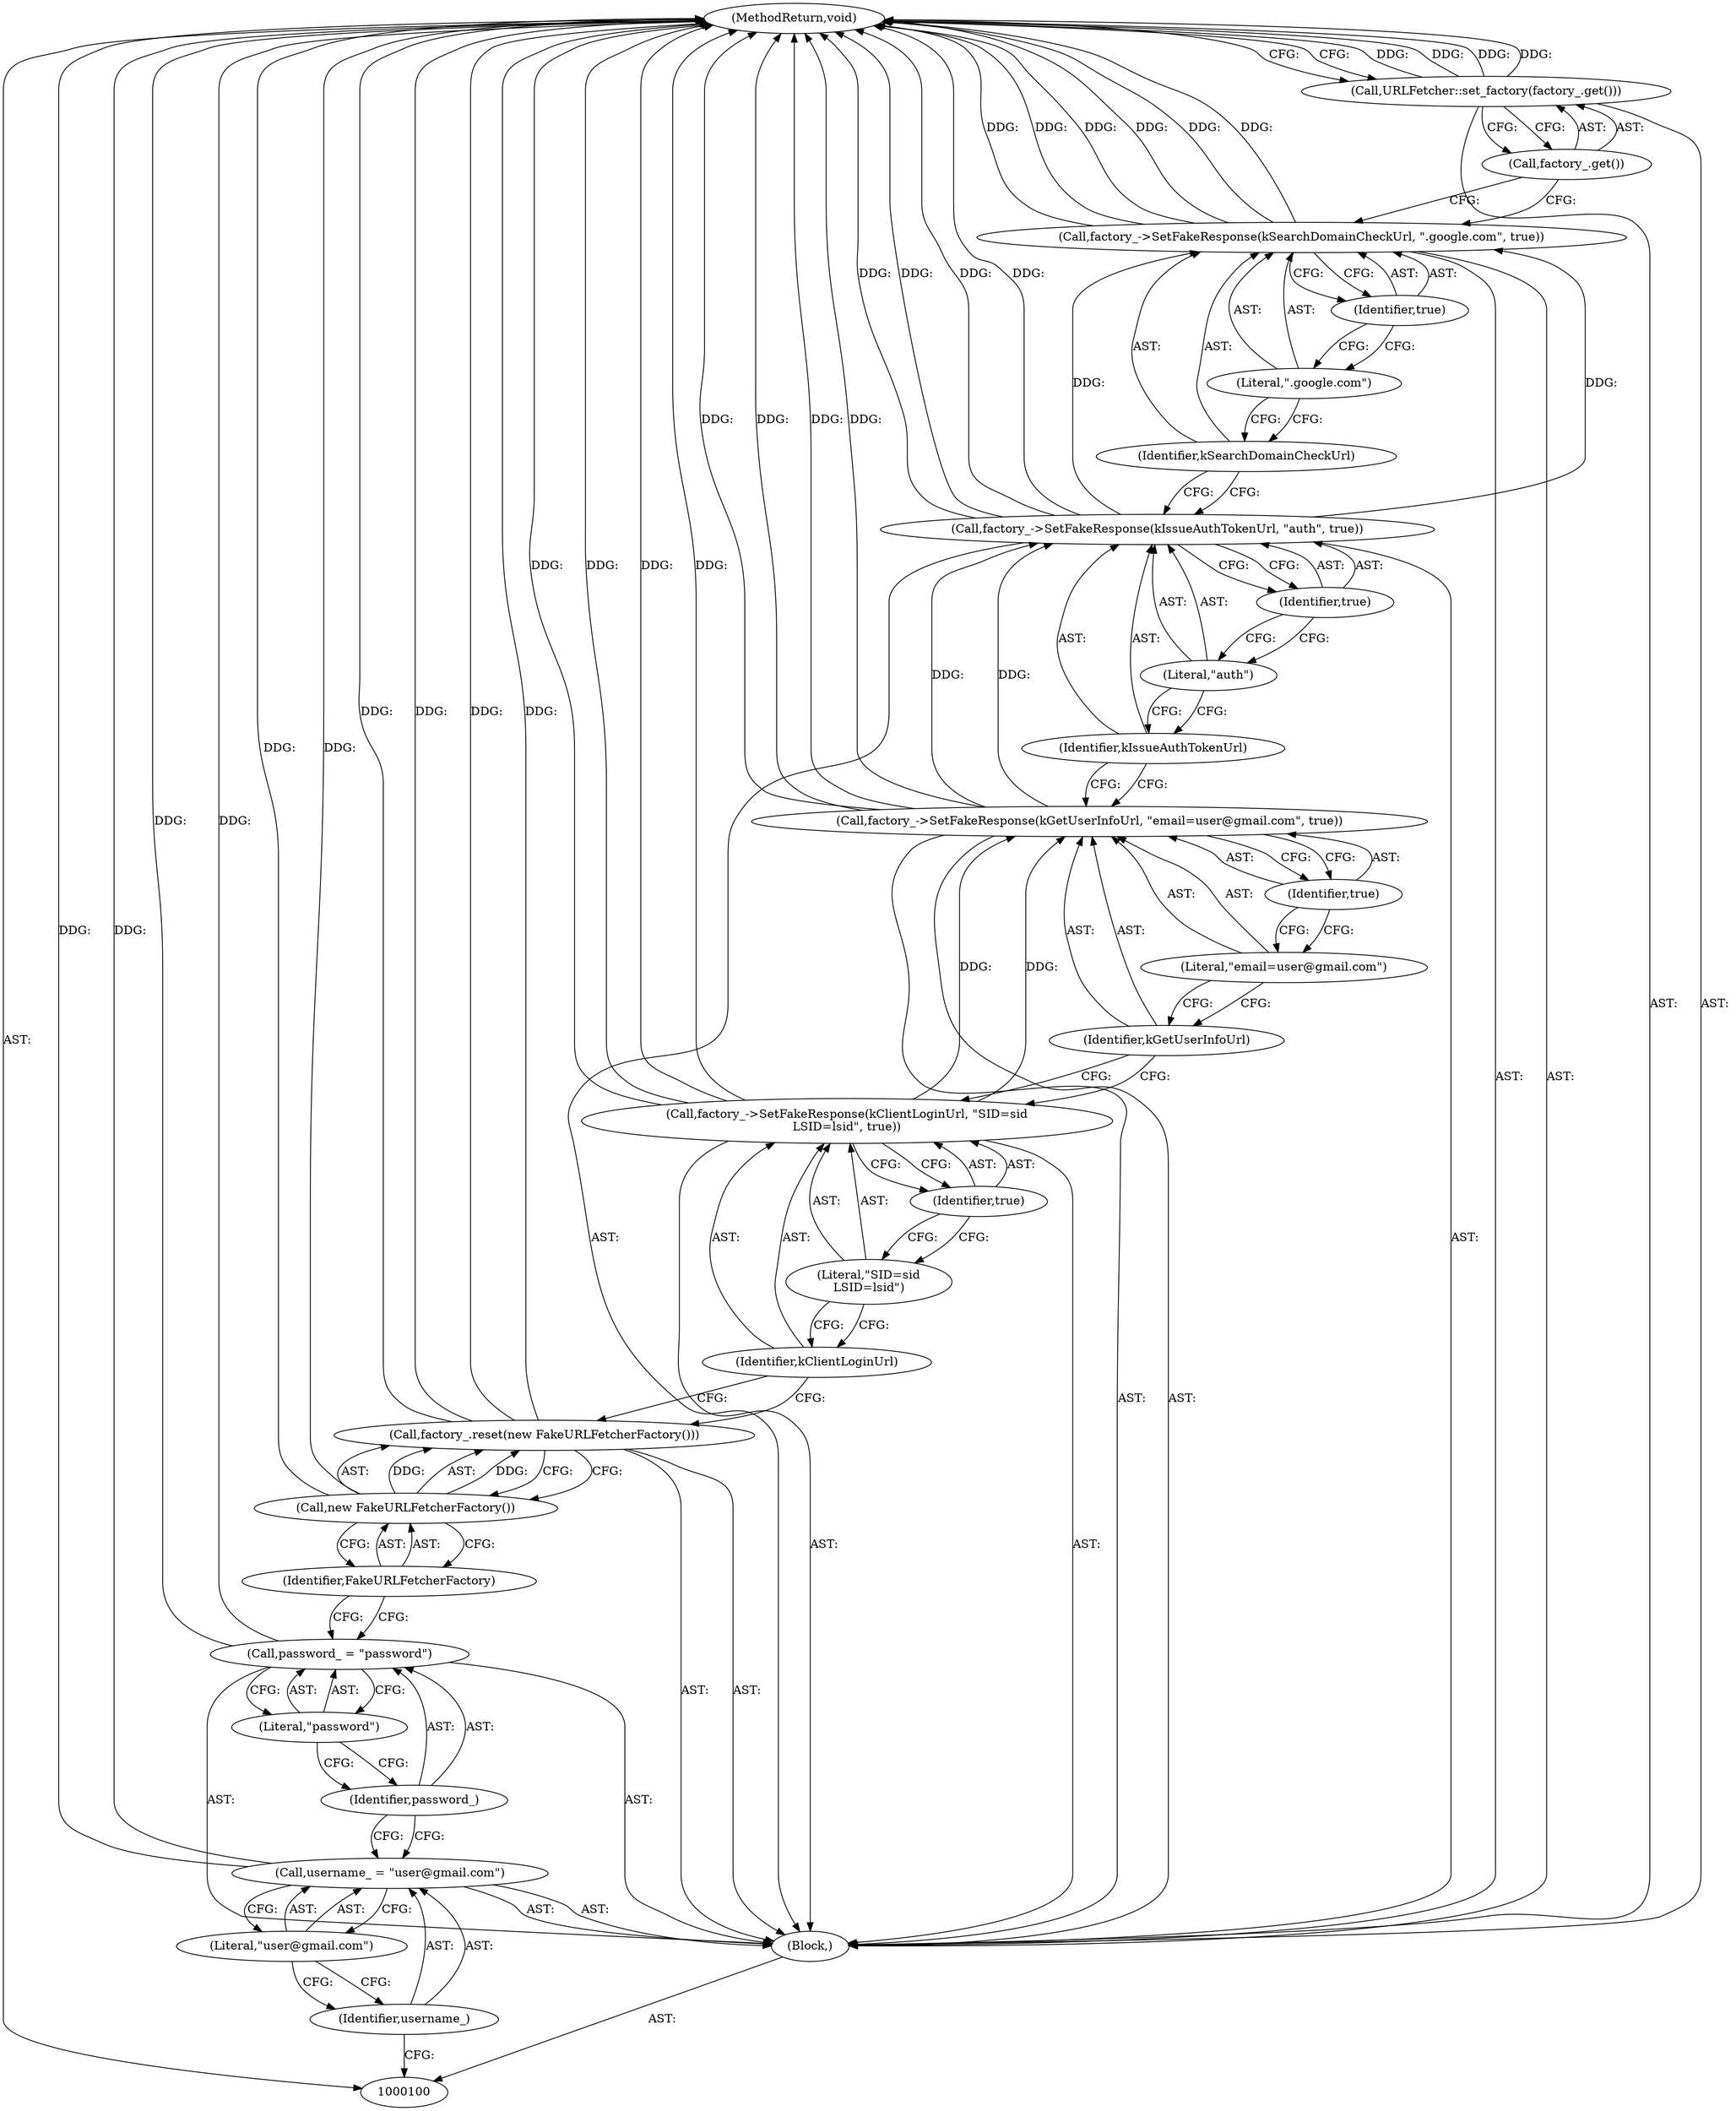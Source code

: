 digraph "1_Chrome_a6e146b4a369b31afa4c4323cc813dcbe0ef0c2b_1" {
"1000129" [label="(MethodReturn,void)"];
"1000101" [label="(Block,)"];
"1000104" [label="(Literal,\"user@gmail.com\")"];
"1000102" [label="(Call,username_ = \"user@gmail.com\")"];
"1000103" [label="(Identifier,username_)"];
"1000107" [label="(Literal,\"password\")"];
"1000105" [label="(Call,password_ = \"password\")"];
"1000106" [label="(Identifier,password_)"];
"1000109" [label="(Call,new FakeURLFetcherFactory())"];
"1000108" [label="(Call,factory_.reset(new FakeURLFetcherFactory()))"];
"1000110" [label="(Identifier,FakeURLFetcherFactory)"];
"1000112" [label="(Identifier,kClientLoginUrl)"];
"1000111" [label="(Call,factory_->SetFakeResponse(kClientLoginUrl, \"SID=sid\nLSID=lsid\", true))"];
"1000113" [label="(Literal,\"SID=sid\nLSID=lsid\")"];
"1000114" [label="(Identifier,true)"];
"1000116" [label="(Identifier,kGetUserInfoUrl)"];
"1000115" [label="(Call,factory_->SetFakeResponse(kGetUserInfoUrl, \"email=user@gmail.com\", true))"];
"1000117" [label="(Literal,\"email=user@gmail.com\")"];
"1000118" [label="(Identifier,true)"];
"1000120" [label="(Identifier,kIssueAuthTokenUrl)"];
"1000119" [label="(Call,factory_->SetFakeResponse(kIssueAuthTokenUrl, \"auth\", true))"];
"1000121" [label="(Literal,\"auth\")"];
"1000122" [label="(Identifier,true)"];
"1000123" [label="(Call,factory_->SetFakeResponse(kSearchDomainCheckUrl, \".google.com\", true))"];
"1000124" [label="(Identifier,kSearchDomainCheckUrl)"];
"1000125" [label="(Literal,\".google.com\")"];
"1000126" [label="(Identifier,true)"];
"1000127" [label="(Call,URLFetcher::set_factory(factory_.get()))"];
"1000128" [label="(Call,factory_.get())"];
"1000129" -> "1000100"  [label="AST: "];
"1000129" -> "1000127"  [label="CFG: "];
"1000123" -> "1000129"  [label="DDG: "];
"1000123" -> "1000129"  [label="DDG: "];
"1000123" -> "1000129"  [label="DDG: "];
"1000108" -> "1000129"  [label="DDG: "];
"1000108" -> "1000129"  [label="DDG: "];
"1000102" -> "1000129"  [label="DDG: "];
"1000115" -> "1000129"  [label="DDG: "];
"1000115" -> "1000129"  [label="DDG: "];
"1000127" -> "1000129"  [label="DDG: "];
"1000127" -> "1000129"  [label="DDG: "];
"1000119" -> "1000129"  [label="DDG: "];
"1000119" -> "1000129"  [label="DDG: "];
"1000111" -> "1000129"  [label="DDG: "];
"1000111" -> "1000129"  [label="DDG: "];
"1000109" -> "1000129"  [label="DDG: "];
"1000105" -> "1000129"  [label="DDG: "];
"1000101" -> "1000100"  [label="AST: "];
"1000102" -> "1000101"  [label="AST: "];
"1000105" -> "1000101"  [label="AST: "];
"1000108" -> "1000101"  [label="AST: "];
"1000111" -> "1000101"  [label="AST: "];
"1000115" -> "1000101"  [label="AST: "];
"1000119" -> "1000101"  [label="AST: "];
"1000123" -> "1000101"  [label="AST: "];
"1000127" -> "1000101"  [label="AST: "];
"1000104" -> "1000102"  [label="AST: "];
"1000104" -> "1000103"  [label="CFG: "];
"1000102" -> "1000104"  [label="CFG: "];
"1000102" -> "1000101"  [label="AST: "];
"1000102" -> "1000104"  [label="CFG: "];
"1000103" -> "1000102"  [label="AST: "];
"1000104" -> "1000102"  [label="AST: "];
"1000106" -> "1000102"  [label="CFG: "];
"1000102" -> "1000129"  [label="DDG: "];
"1000103" -> "1000102"  [label="AST: "];
"1000103" -> "1000100"  [label="CFG: "];
"1000104" -> "1000103"  [label="CFG: "];
"1000107" -> "1000105"  [label="AST: "];
"1000107" -> "1000106"  [label="CFG: "];
"1000105" -> "1000107"  [label="CFG: "];
"1000105" -> "1000101"  [label="AST: "];
"1000105" -> "1000107"  [label="CFG: "];
"1000106" -> "1000105"  [label="AST: "];
"1000107" -> "1000105"  [label="AST: "];
"1000110" -> "1000105"  [label="CFG: "];
"1000105" -> "1000129"  [label="DDG: "];
"1000106" -> "1000105"  [label="AST: "];
"1000106" -> "1000102"  [label="CFG: "];
"1000107" -> "1000106"  [label="CFG: "];
"1000109" -> "1000108"  [label="AST: "];
"1000109" -> "1000110"  [label="CFG: "];
"1000110" -> "1000109"  [label="AST: "];
"1000108" -> "1000109"  [label="CFG: "];
"1000109" -> "1000129"  [label="DDG: "];
"1000109" -> "1000108"  [label="DDG: "];
"1000108" -> "1000101"  [label="AST: "];
"1000108" -> "1000109"  [label="CFG: "];
"1000109" -> "1000108"  [label="AST: "];
"1000112" -> "1000108"  [label="CFG: "];
"1000108" -> "1000129"  [label="DDG: "];
"1000108" -> "1000129"  [label="DDG: "];
"1000109" -> "1000108"  [label="DDG: "];
"1000110" -> "1000109"  [label="AST: "];
"1000110" -> "1000105"  [label="CFG: "];
"1000109" -> "1000110"  [label="CFG: "];
"1000112" -> "1000111"  [label="AST: "];
"1000112" -> "1000108"  [label="CFG: "];
"1000113" -> "1000112"  [label="CFG: "];
"1000111" -> "1000101"  [label="AST: "];
"1000111" -> "1000114"  [label="CFG: "];
"1000112" -> "1000111"  [label="AST: "];
"1000113" -> "1000111"  [label="AST: "];
"1000114" -> "1000111"  [label="AST: "];
"1000116" -> "1000111"  [label="CFG: "];
"1000111" -> "1000129"  [label="DDG: "];
"1000111" -> "1000129"  [label="DDG: "];
"1000111" -> "1000115"  [label="DDG: "];
"1000113" -> "1000111"  [label="AST: "];
"1000113" -> "1000112"  [label="CFG: "];
"1000114" -> "1000113"  [label="CFG: "];
"1000114" -> "1000111"  [label="AST: "];
"1000114" -> "1000113"  [label="CFG: "];
"1000111" -> "1000114"  [label="CFG: "];
"1000116" -> "1000115"  [label="AST: "];
"1000116" -> "1000111"  [label="CFG: "];
"1000117" -> "1000116"  [label="CFG: "];
"1000115" -> "1000101"  [label="AST: "];
"1000115" -> "1000118"  [label="CFG: "];
"1000116" -> "1000115"  [label="AST: "];
"1000117" -> "1000115"  [label="AST: "];
"1000118" -> "1000115"  [label="AST: "];
"1000120" -> "1000115"  [label="CFG: "];
"1000115" -> "1000129"  [label="DDG: "];
"1000115" -> "1000129"  [label="DDG: "];
"1000111" -> "1000115"  [label="DDG: "];
"1000115" -> "1000119"  [label="DDG: "];
"1000117" -> "1000115"  [label="AST: "];
"1000117" -> "1000116"  [label="CFG: "];
"1000118" -> "1000117"  [label="CFG: "];
"1000118" -> "1000115"  [label="AST: "];
"1000118" -> "1000117"  [label="CFG: "];
"1000115" -> "1000118"  [label="CFG: "];
"1000120" -> "1000119"  [label="AST: "];
"1000120" -> "1000115"  [label="CFG: "];
"1000121" -> "1000120"  [label="CFG: "];
"1000119" -> "1000101"  [label="AST: "];
"1000119" -> "1000122"  [label="CFG: "];
"1000120" -> "1000119"  [label="AST: "];
"1000121" -> "1000119"  [label="AST: "];
"1000122" -> "1000119"  [label="AST: "];
"1000124" -> "1000119"  [label="CFG: "];
"1000119" -> "1000129"  [label="DDG: "];
"1000119" -> "1000129"  [label="DDG: "];
"1000115" -> "1000119"  [label="DDG: "];
"1000119" -> "1000123"  [label="DDG: "];
"1000121" -> "1000119"  [label="AST: "];
"1000121" -> "1000120"  [label="CFG: "];
"1000122" -> "1000121"  [label="CFG: "];
"1000122" -> "1000119"  [label="AST: "];
"1000122" -> "1000121"  [label="CFG: "];
"1000119" -> "1000122"  [label="CFG: "];
"1000123" -> "1000101"  [label="AST: "];
"1000123" -> "1000126"  [label="CFG: "];
"1000124" -> "1000123"  [label="AST: "];
"1000125" -> "1000123"  [label="AST: "];
"1000126" -> "1000123"  [label="AST: "];
"1000128" -> "1000123"  [label="CFG: "];
"1000123" -> "1000129"  [label="DDG: "];
"1000123" -> "1000129"  [label="DDG: "];
"1000123" -> "1000129"  [label="DDG: "];
"1000119" -> "1000123"  [label="DDG: "];
"1000124" -> "1000123"  [label="AST: "];
"1000124" -> "1000119"  [label="CFG: "];
"1000125" -> "1000124"  [label="CFG: "];
"1000125" -> "1000123"  [label="AST: "];
"1000125" -> "1000124"  [label="CFG: "];
"1000126" -> "1000125"  [label="CFG: "];
"1000126" -> "1000123"  [label="AST: "];
"1000126" -> "1000125"  [label="CFG: "];
"1000123" -> "1000126"  [label="CFG: "];
"1000127" -> "1000101"  [label="AST: "];
"1000127" -> "1000128"  [label="CFG: "];
"1000128" -> "1000127"  [label="AST: "];
"1000129" -> "1000127"  [label="CFG: "];
"1000127" -> "1000129"  [label="DDG: "];
"1000127" -> "1000129"  [label="DDG: "];
"1000128" -> "1000127"  [label="AST: "];
"1000128" -> "1000123"  [label="CFG: "];
"1000127" -> "1000128"  [label="CFG: "];
}
